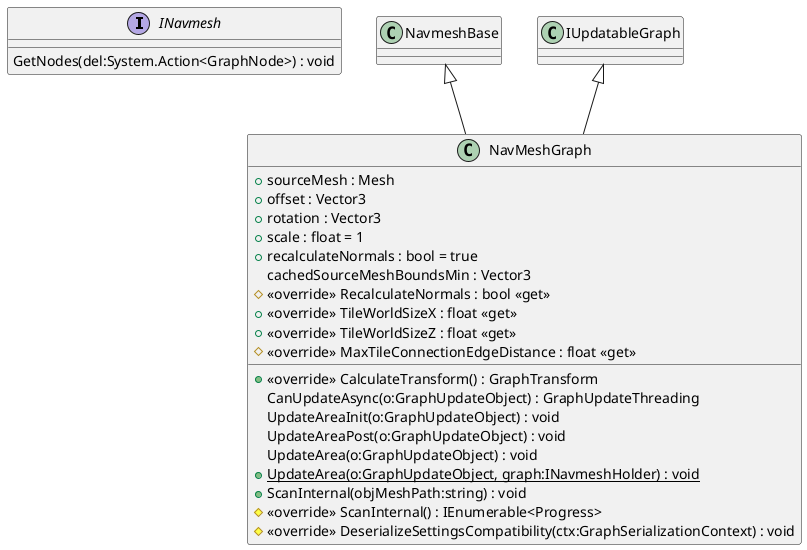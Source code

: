 @startuml
interface INavmesh {
    GetNodes(del:System.Action<GraphNode>) : void
}
class NavMeshGraph {
    + sourceMesh : Mesh
    + offset : Vector3
    + rotation : Vector3
    + scale : float = 1
    + recalculateNormals : bool = true
    cachedSourceMeshBoundsMin : Vector3
    # <<override>> RecalculateNormals : bool <<get>>
    + <<override>> TileWorldSizeX : float <<get>>
    + <<override>> TileWorldSizeZ : float <<get>>
    # <<override>> MaxTileConnectionEdgeDistance : float <<get>>
    + <<override>> CalculateTransform() : GraphTransform
    CanUpdateAsync(o:GraphUpdateObject) : GraphUpdateThreading
    UpdateAreaInit(o:GraphUpdateObject) : void
    UpdateAreaPost(o:GraphUpdateObject) : void
    UpdateArea(o:GraphUpdateObject) : void
    + {static} UpdateArea(o:GraphUpdateObject, graph:INavmeshHolder) : void
    + ScanInternal(objMeshPath:string) : void
    # <<override>> ScanInternal() : IEnumerable<Progress>
    # <<override>> DeserializeSettingsCompatibility(ctx:GraphSerializationContext) : void
}
NavmeshBase <|-- NavMeshGraph
IUpdatableGraph <|-- NavMeshGraph
@enduml
